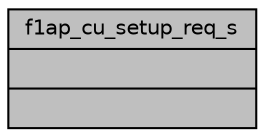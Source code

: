 digraph "f1ap_cu_setup_req_s"
{
 // LATEX_PDF_SIZE
  edge [fontname="Helvetica",fontsize="10",labelfontname="Helvetica",labelfontsize="10"];
  node [fontname="Helvetica",fontsize="10",shape=record];
  Node1 [label="{f1ap_cu_setup_req_s\n||}",height=0.2,width=0.4,color="black", fillcolor="grey75", style="filled", fontcolor="black",tooltip=" "];
}

